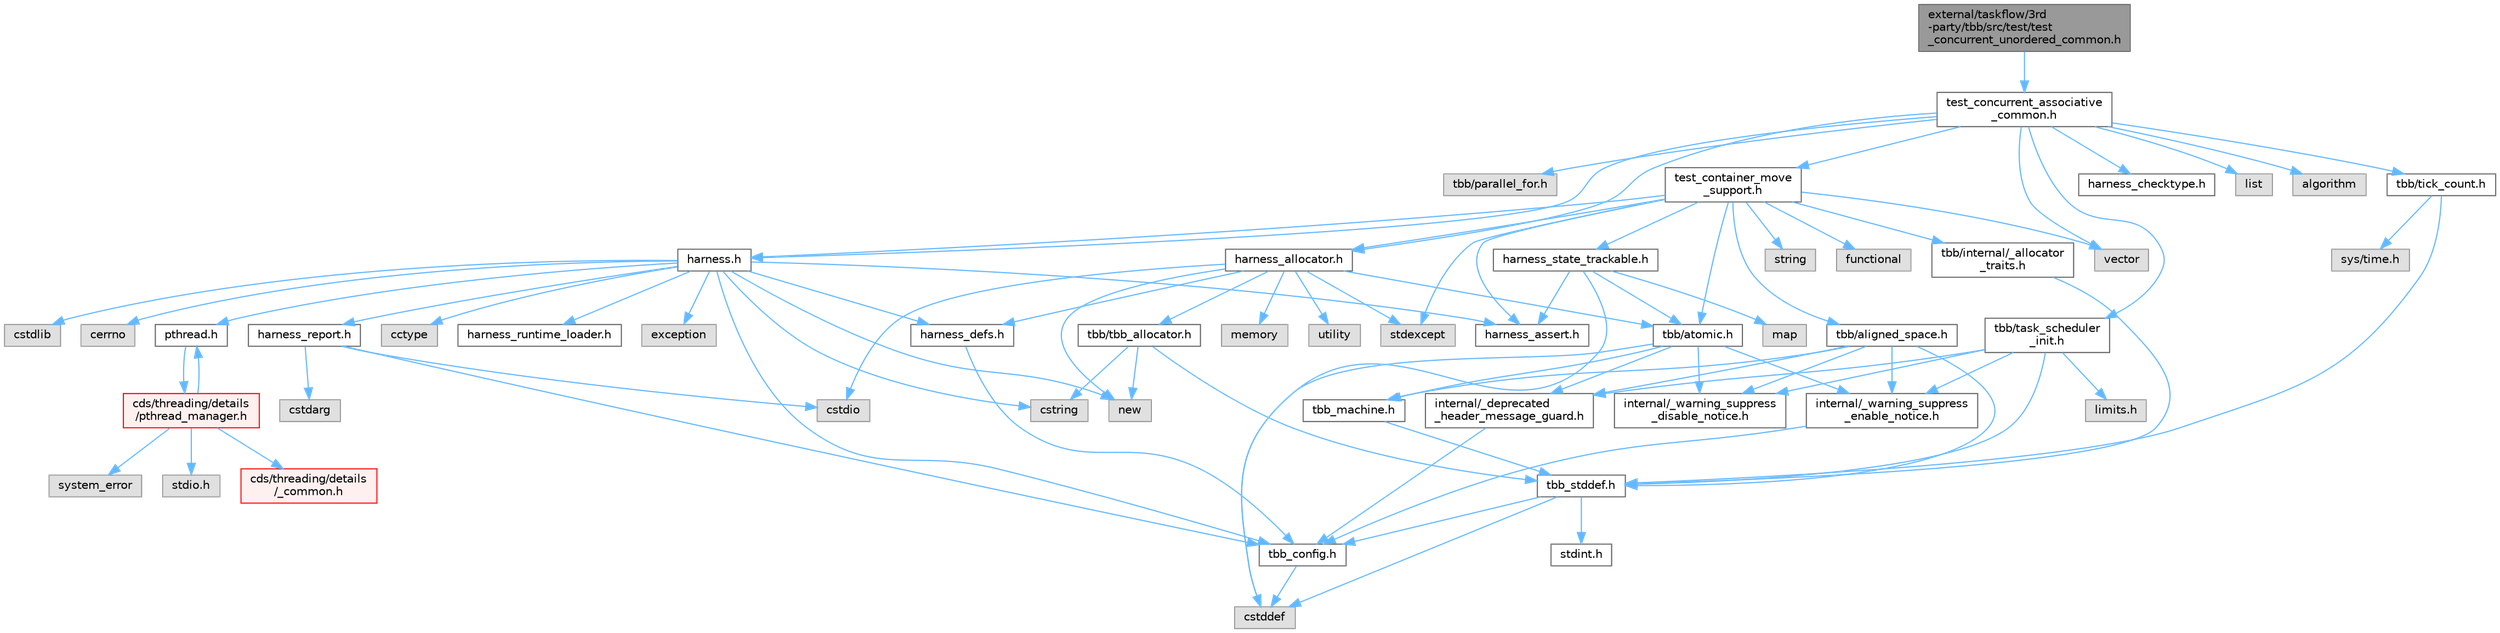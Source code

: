 digraph "external/taskflow/3rd-party/tbb/src/test/test_concurrent_unordered_common.h"
{
 // LATEX_PDF_SIZE
  bgcolor="transparent";
  edge [fontname=Helvetica,fontsize=10,labelfontname=Helvetica,labelfontsize=10];
  node [fontname=Helvetica,fontsize=10,shape=box,height=0.2,width=0.4];
  Node1 [id="Node000001",label="external/taskflow/3rd\l-party/tbb/src/test/test\l_concurrent_unordered_common.h",height=0.2,width=0.4,color="gray40", fillcolor="grey60", style="filled", fontcolor="black",tooltip=" "];
  Node1 -> Node2 [id="edge1_Node000001_Node000002",color="steelblue1",style="solid",tooltip=" "];
  Node2 [id="Node000002",label="test_concurrent_associative\l_common.h",height=0.2,width=0.4,color="grey40", fillcolor="white", style="filled",URL="$test__concurrent__associative__common_8h.html",tooltip=" "];
  Node2 -> Node3 [id="edge2_Node000002_Node000003",color="steelblue1",style="solid",tooltip=" "];
  Node3 [id="Node000003",label="tbb/parallel_for.h",height=0.2,width=0.4,color="grey60", fillcolor="#E0E0E0", style="filled",tooltip=" "];
  Node2 -> Node4 [id="edge3_Node000002_Node000004",color="steelblue1",style="solid",tooltip=" "];
  Node4 [id="Node000004",label="tbb/tick_count.h",height=0.2,width=0.4,color="grey40", fillcolor="white", style="filled",URL="$tick__count_8h.html",tooltip=" "];
  Node4 -> Node5 [id="edge4_Node000004_Node000005",color="steelblue1",style="solid",tooltip=" "];
  Node5 [id="Node000005",label="tbb_stddef.h",height=0.2,width=0.4,color="grey40", fillcolor="white", style="filled",URL="$tbb__stddef_8h.html",tooltip=" "];
  Node5 -> Node6 [id="edge5_Node000005_Node000006",color="steelblue1",style="solid",tooltip=" "];
  Node6 [id="Node000006",label="tbb_config.h",height=0.2,width=0.4,color="grey40", fillcolor="white", style="filled",URL="$tbb__config_8h.html",tooltip=" "];
  Node6 -> Node7 [id="edge6_Node000006_Node000007",color="steelblue1",style="solid",tooltip=" "];
  Node7 [id="Node000007",label="cstddef",height=0.2,width=0.4,color="grey60", fillcolor="#E0E0E0", style="filled",tooltip=" "];
  Node5 -> Node7 [id="edge7_Node000005_Node000007",color="steelblue1",style="solid",tooltip=" "];
  Node5 -> Node8 [id="edge8_Node000005_Node000008",color="steelblue1",style="solid",tooltip=" "];
  Node8 [id="Node000008",label="stdint.h",height=0.2,width=0.4,color="grey40", fillcolor="white", style="filled",URL="$stdint_8h.html",tooltip=" "];
  Node4 -> Node9 [id="edge9_Node000004_Node000009",color="steelblue1",style="solid",tooltip=" "];
  Node9 [id="Node000009",label="sys/time.h",height=0.2,width=0.4,color="grey60", fillcolor="#E0E0E0", style="filled",tooltip=" "];
  Node2 -> Node10 [id="edge10_Node000002_Node000010",color="steelblue1",style="solid",tooltip=" "];
  Node10 [id="Node000010",label="harness.h",height=0.2,width=0.4,color="grey40", fillcolor="white", style="filled",URL="$harness_8h.html",tooltip=" "];
  Node10 -> Node6 [id="edge11_Node000010_Node000006",color="steelblue1",style="solid",tooltip=" "];
  Node10 -> Node11 [id="edge12_Node000010_Node000011",color="steelblue1",style="solid",tooltip=" "];
  Node11 [id="Node000011",label="harness_defs.h",height=0.2,width=0.4,color="grey40", fillcolor="white", style="filled",URL="$harness__defs_8h.html",tooltip=" "];
  Node11 -> Node6 [id="edge13_Node000011_Node000006",color="steelblue1",style="solid",tooltip=" "];
  Node10 -> Node12 [id="edge14_Node000010_Node000012",color="steelblue1",style="solid",tooltip=" "];
  Node12 [id="Node000012",label="cstdlib",height=0.2,width=0.4,color="grey60", fillcolor="#E0E0E0", style="filled",tooltip=" "];
  Node10 -> Node13 [id="edge15_Node000010_Node000013",color="steelblue1",style="solid",tooltip=" "];
  Node13 [id="Node000013",label="cstring",height=0.2,width=0.4,color="grey60", fillcolor="#E0E0E0", style="filled",tooltip=" "];
  Node10 -> Node14 [id="edge16_Node000010_Node000014",color="steelblue1",style="solid",tooltip=" "];
  Node14 [id="Node000014",label="cerrno",height=0.2,width=0.4,color="grey60", fillcolor="#E0E0E0", style="filled",tooltip=" "];
  Node10 -> Node15 [id="edge17_Node000010_Node000015",color="steelblue1",style="solid",tooltip=" "];
  Node15 [id="Node000015",label="cctype",height=0.2,width=0.4,color="grey60", fillcolor="#E0E0E0", style="filled",tooltip=" "];
  Node10 -> Node16 [id="edge18_Node000010_Node000016",color="steelblue1",style="solid",tooltip=" "];
  Node16 [id="Node000016",label="new",height=0.2,width=0.4,color="grey60", fillcolor="#E0E0E0", style="filled",tooltip=" "];
  Node10 -> Node17 [id="edge19_Node000010_Node000017",color="steelblue1",style="solid",tooltip=" "];
  Node17 [id="Node000017",label="pthread.h",height=0.2,width=0.4,color="grey40", fillcolor="white", style="filled",URL="$pthread_8h.html",tooltip=" "];
  Node17 -> Node18 [id="edge20_Node000017_Node000018",color="steelblue1",style="solid",tooltip=" "];
  Node18 [id="Node000018",label="cds/threading/details\l/pthread_manager.h",height=0.2,width=0.4,color="red", fillcolor="#FFF0F0", style="filled",URL="$pthread__manager_8h.html",tooltip=" "];
  Node18 -> Node19 [id="edge21_Node000018_Node000019",color="steelblue1",style="solid",tooltip=" "];
  Node19 [id="Node000019",label="system_error",height=0.2,width=0.4,color="grey60", fillcolor="#E0E0E0", style="filled",tooltip=" "];
  Node18 -> Node20 [id="edge22_Node000018_Node000020",color="steelblue1",style="solid",tooltip=" "];
  Node20 [id="Node000020",label="stdio.h",height=0.2,width=0.4,color="grey60", fillcolor="#E0E0E0", style="filled",tooltip=" "];
  Node18 -> Node17 [id="edge23_Node000018_Node000017",color="steelblue1",style="solid",tooltip=" "];
  Node18 -> Node21 [id="edge24_Node000018_Node000021",color="steelblue1",style="solid",tooltip=" "];
  Node21 [id="Node000021",label="cds/threading/details\l/_common.h",height=0.2,width=0.4,color="red", fillcolor="#FFF0F0", style="filled",URL="$__common_8h.html",tooltip=" "];
  Node10 -> Node63 [id="edge25_Node000010_Node000063",color="steelblue1",style="solid",tooltip=" "];
  Node63 [id="Node000063",label="harness_runtime_loader.h",height=0.2,width=0.4,color="grey40", fillcolor="white", style="filled",URL="$harness__runtime__loader_8h.html",tooltip=" "];
  Node10 -> Node64 [id="edge26_Node000010_Node000064",color="steelblue1",style="solid",tooltip=" "];
  Node64 [id="Node000064",label="harness_report.h",height=0.2,width=0.4,color="grey40", fillcolor="white", style="filled",URL="$harness__report_8h.html",tooltip=" "];
  Node64 -> Node65 [id="edge27_Node000064_Node000065",color="steelblue1",style="solid",tooltip=" "];
  Node65 [id="Node000065",label="cstdio",height=0.2,width=0.4,color="grey60", fillcolor="#E0E0E0", style="filled",tooltip=" "];
  Node64 -> Node66 [id="edge28_Node000064_Node000066",color="steelblue1",style="solid",tooltip=" "];
  Node66 [id="Node000066",label="cstdarg",height=0.2,width=0.4,color="grey60", fillcolor="#E0E0E0", style="filled",tooltip=" "];
  Node64 -> Node6 [id="edge29_Node000064_Node000006",color="steelblue1",style="solid",tooltip=" "];
  Node10 -> Node30 [id="edge30_Node000010_Node000030",color="steelblue1",style="solid",tooltip=" "];
  Node30 [id="Node000030",label="exception",height=0.2,width=0.4,color="grey60", fillcolor="#E0E0E0", style="filled",tooltip=" "];
  Node10 -> Node67 [id="edge31_Node000010_Node000067",color="steelblue1",style="solid",tooltip=" "];
  Node67 [id="Node000067",label="harness_assert.h",height=0.2,width=0.4,color="grey40", fillcolor="white", style="filled",URL="$harness__assert_8h.html",tooltip=" "];
  Node2 -> Node68 [id="edge32_Node000002_Node000068",color="steelblue1",style="solid",tooltip=" "];
  Node68 [id="Node000068",label="test_container_move\l_support.h",height=0.2,width=0.4,color="grey40", fillcolor="white", style="filled",URL="$test__container__move__support_8h.html",tooltip=" "];
  Node68 -> Node10 [id="edge33_Node000068_Node000010",color="steelblue1",style="solid",tooltip=" "];
  Node68 -> Node67 [id="edge34_Node000068_Node000067",color="steelblue1",style="solid",tooltip=" "];
  Node68 -> Node69 [id="edge35_Node000068_Node000069",color="steelblue1",style="solid",tooltip=" "];
  Node69 [id="Node000069",label="harness_allocator.h",height=0.2,width=0.4,color="grey40", fillcolor="white", style="filled",URL="$harness__allocator_8h.html",tooltip=" "];
  Node69 -> Node11 [id="edge36_Node000069_Node000011",color="steelblue1",style="solid",tooltip=" "];
  Node69 -> Node33 [id="edge37_Node000069_Node000033",color="steelblue1",style="solid",tooltip=" "];
  Node33 [id="Node000033",label="memory",height=0.2,width=0.4,color="grey60", fillcolor="#E0E0E0", style="filled",tooltip=" "];
  Node69 -> Node16 [id="edge38_Node000069_Node000016",color="steelblue1",style="solid",tooltip=" "];
  Node69 -> Node65 [id="edge39_Node000069_Node000065",color="steelblue1",style="solid",tooltip=" "];
  Node69 -> Node31 [id="edge40_Node000069_Node000031",color="steelblue1",style="solid",tooltip=" "];
  Node31 [id="Node000031",label="stdexcept",height=0.2,width=0.4,color="grey60", fillcolor="#E0E0E0", style="filled",tooltip=" "];
  Node69 -> Node55 [id="edge41_Node000069_Node000055",color="steelblue1",style="solid",tooltip=" "];
  Node55 [id="Node000055",label="utility",height=0.2,width=0.4,color="grey60", fillcolor="#E0E0E0", style="filled",tooltip=" "];
  Node69 -> Node70 [id="edge42_Node000069_Node000070",color="steelblue1",style="solid",tooltip=" "];
  Node70 [id="Node000070",label="tbb/atomic.h",height=0.2,width=0.4,color="grey40", fillcolor="white", style="filled",URL="$external_2taskflow_23rd-party_2tbb_2include_2tbb_2atomic_8h.html",tooltip=" "];
  Node70 -> Node71 [id="edge43_Node000070_Node000071",color="steelblue1",style="solid",tooltip=" "];
  Node71 [id="Node000071",label="internal/_deprecated\l_header_message_guard.h",height=0.2,width=0.4,color="grey40", fillcolor="white", style="filled",URL="$__deprecated__header__message__guard_8h.html",tooltip=" "];
  Node71 -> Node6 [id="edge44_Node000071_Node000006",color="steelblue1",style="solid",tooltip=" "];
  Node70 -> Node72 [id="edge45_Node000070_Node000072",color="steelblue1",style="solid",tooltip=" "];
  Node72 [id="Node000072",label="internal/_warning_suppress\l_enable_notice.h",height=0.2,width=0.4,color="grey40", fillcolor="white", style="filled",URL="$__warning__suppress__enable__notice_8h.html",tooltip=" "];
  Node72 -> Node6 [id="edge46_Node000072_Node000006",color="steelblue1",style="solid",tooltip=" "];
  Node70 -> Node7 [id="edge47_Node000070_Node000007",color="steelblue1",style="solid",tooltip=" "];
  Node70 -> Node73 [id="edge48_Node000070_Node000073",color="steelblue1",style="solid",tooltip=" "];
  Node73 [id="Node000073",label="tbb_machine.h",height=0.2,width=0.4,color="grey40", fillcolor="white", style="filled",URL="$tbb__machine_8h.html",tooltip=" "];
  Node73 -> Node5 [id="edge49_Node000073_Node000005",color="steelblue1",style="solid",tooltip=" "];
  Node70 -> Node74 [id="edge50_Node000070_Node000074",color="steelblue1",style="solid",tooltip=" "];
  Node74 [id="Node000074",label="internal/_warning_suppress\l_disable_notice.h",height=0.2,width=0.4,color="grey40", fillcolor="white", style="filled",URL="$__warning__suppress__disable__notice_8h.html",tooltip=" "];
  Node69 -> Node75 [id="edge51_Node000069_Node000075",color="steelblue1",style="solid",tooltip=" "];
  Node75 [id="Node000075",label="tbb/tbb_allocator.h",height=0.2,width=0.4,color="grey40", fillcolor="white", style="filled",URL="$tbb__allocator_8h.html",tooltip=" "];
  Node75 -> Node5 [id="edge52_Node000075_Node000005",color="steelblue1",style="solid",tooltip=" "];
  Node75 -> Node16 [id="edge53_Node000075_Node000016",color="steelblue1",style="solid",tooltip=" "];
  Node75 -> Node13 [id="edge54_Node000075_Node000013",color="steelblue1",style="solid",tooltip=" "];
  Node68 -> Node76 [id="edge55_Node000068_Node000076",color="steelblue1",style="solid",tooltip=" "];
  Node76 [id="Node000076",label="harness_state_trackable.h",height=0.2,width=0.4,color="grey40", fillcolor="white", style="filled",URL="$harness__state__trackable_8h.html",tooltip=" "];
  Node76 -> Node7 [id="edge56_Node000076_Node000007",color="steelblue1",style="solid",tooltip=" "];
  Node76 -> Node77 [id="edge57_Node000076_Node000077",color="steelblue1",style="solid",tooltip=" "];
  Node77 [id="Node000077",label="map",height=0.2,width=0.4,color="grey60", fillcolor="#E0E0E0", style="filled",tooltip=" "];
  Node76 -> Node70 [id="edge58_Node000076_Node000070",color="steelblue1",style="solid",tooltip=" "];
  Node76 -> Node67 [id="edge59_Node000076_Node000067",color="steelblue1",style="solid",tooltip=" "];
  Node68 -> Node70 [id="edge60_Node000068_Node000070",color="steelblue1",style="solid",tooltip=" "];
  Node68 -> Node78 [id="edge61_Node000068_Node000078",color="steelblue1",style="solid",tooltip=" "];
  Node78 [id="Node000078",label="tbb/aligned_space.h",height=0.2,width=0.4,color="grey40", fillcolor="white", style="filled",URL="$aligned__space_8h.html",tooltip=" "];
  Node78 -> Node71 [id="edge62_Node000078_Node000071",color="steelblue1",style="solid",tooltip=" "];
  Node78 -> Node72 [id="edge63_Node000078_Node000072",color="steelblue1",style="solid",tooltip=" "];
  Node78 -> Node5 [id="edge64_Node000078_Node000005",color="steelblue1",style="solid",tooltip=" "];
  Node78 -> Node73 [id="edge65_Node000078_Node000073",color="steelblue1",style="solid",tooltip=" "];
  Node78 -> Node74 [id="edge66_Node000078_Node000074",color="steelblue1",style="solid",tooltip=" "];
  Node68 -> Node79 [id="edge67_Node000068_Node000079",color="steelblue1",style="solid",tooltip=" "];
  Node79 [id="Node000079",label="tbb/internal/_allocator\l_traits.h",height=0.2,width=0.4,color="grey40", fillcolor="white", style="filled",URL="$__allocator__traits_8h.html",tooltip=" "];
  Node79 -> Node5 [id="edge68_Node000079_Node000005",color="steelblue1",style="solid",tooltip=" "];
  Node68 -> Node31 [id="edge69_Node000068_Node000031",color="steelblue1",style="solid",tooltip=" "];
  Node68 -> Node32 [id="edge70_Node000068_Node000032",color="steelblue1",style="solid",tooltip=" "];
  Node32 [id="Node000032",label="string",height=0.2,width=0.4,color="grey60", fillcolor="#E0E0E0", style="filled",tooltip=" "];
  Node68 -> Node80 [id="edge71_Node000068_Node000080",color="steelblue1",style="solid",tooltip=" "];
  Node80 [id="Node000080",label="functional",height=0.2,width=0.4,color="grey60", fillcolor="#E0E0E0", style="filled",tooltip=" "];
  Node68 -> Node81 [id="edge72_Node000068_Node000081",color="steelblue1",style="solid",tooltip=" "];
  Node81 [id="Node000081",label="vector",height=0.2,width=0.4,color="grey60", fillcolor="#E0E0E0", style="filled",tooltip=" "];
  Node2 -> Node82 [id="edge73_Node000002_Node000082",color="steelblue1",style="solid",tooltip=" "];
  Node82 [id="Node000082",label="harness_checktype.h",height=0.2,width=0.4,color="grey40", fillcolor="white", style="filled",URL="$harness__checktype_8h.html",tooltip=" "];
  Node2 -> Node69 [id="edge74_Node000002_Node000069",color="steelblue1",style="solid",tooltip=" "];
  Node2 -> Node81 [id="edge75_Node000002_Node000081",color="steelblue1",style="solid",tooltip=" "];
  Node2 -> Node83 [id="edge76_Node000002_Node000083",color="steelblue1",style="solid",tooltip=" "];
  Node83 [id="Node000083",label="list",height=0.2,width=0.4,color="grey60", fillcolor="#E0E0E0", style="filled",tooltip=" "];
  Node2 -> Node84 [id="edge77_Node000002_Node000084",color="steelblue1",style="solid",tooltip=" "];
  Node84 [id="Node000084",label="algorithm",height=0.2,width=0.4,color="grey60", fillcolor="#E0E0E0", style="filled",tooltip=" "];
  Node2 -> Node85 [id="edge78_Node000002_Node000085",color="steelblue1",style="solid",tooltip=" "];
  Node85 [id="Node000085",label="tbb/task_scheduler\l_init.h",height=0.2,width=0.4,color="grey40", fillcolor="white", style="filled",URL="$task__scheduler__init_8h.html",tooltip=" "];
  Node85 -> Node71 [id="edge79_Node000085_Node000071",color="steelblue1",style="solid",tooltip=" "];
  Node85 -> Node72 [id="edge80_Node000085_Node000072",color="steelblue1",style="solid",tooltip=" "];
  Node85 -> Node5 [id="edge81_Node000085_Node000005",color="steelblue1",style="solid",tooltip=" "];
  Node85 -> Node86 [id="edge82_Node000085_Node000086",color="steelblue1",style="solid",tooltip=" "];
  Node86 [id="Node000086",label="limits.h",height=0.2,width=0.4,color="grey60", fillcolor="#E0E0E0", style="filled",tooltip=" "];
  Node85 -> Node74 [id="edge83_Node000085_Node000074",color="steelblue1",style="solid",tooltip=" "];
}
